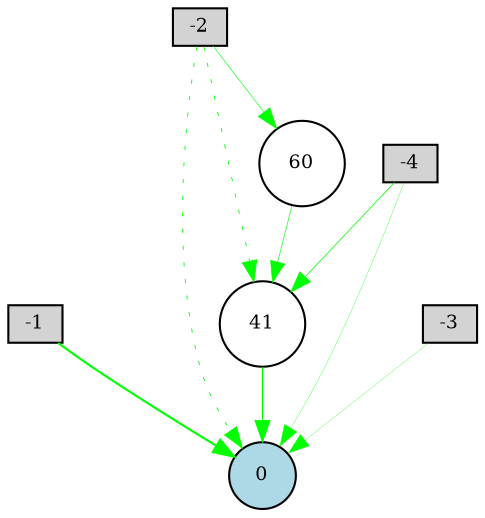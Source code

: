 digraph {
	node [fontsize=9 height=0.2 shape=circle width=0.2]
	-1 [fillcolor=lightgray shape=box style=filled]
	-2 [fillcolor=lightgray shape=box style=filled]
	-3 [fillcolor=lightgray shape=box style=filled]
	-4 [fillcolor=lightgray shape=box style=filled]
	0 [fillcolor=lightblue style=filled]
	41 [fillcolor=white style=filled]
	60 [fillcolor=white style=filled]
	-1 -> 0 [color=green penwidth=1.0096908707693941 style=solid]
	-2 -> 0 [color=green penwidth=0.4101817821967927 style=dotted]
	-3 -> 0 [color=green penwidth=0.1329288274177928 style=solid]
	-4 -> 0 [color=green penwidth=0.15759770763589553 style=solid]
	-2 -> 41 [color=green penwidth=0.41671702983559533 style=dotted]
	41 -> 0 [color=green penwidth=0.6039386503490093 style=solid]
	-4 -> 41 [color=green penwidth=0.3661184865158872 style=solid]
	-2 -> 60 [color=green penwidth=0.30000000000000004 style=solid]
	60 -> 41 [color=green penwidth=0.3004574959417792 style=solid]
}
